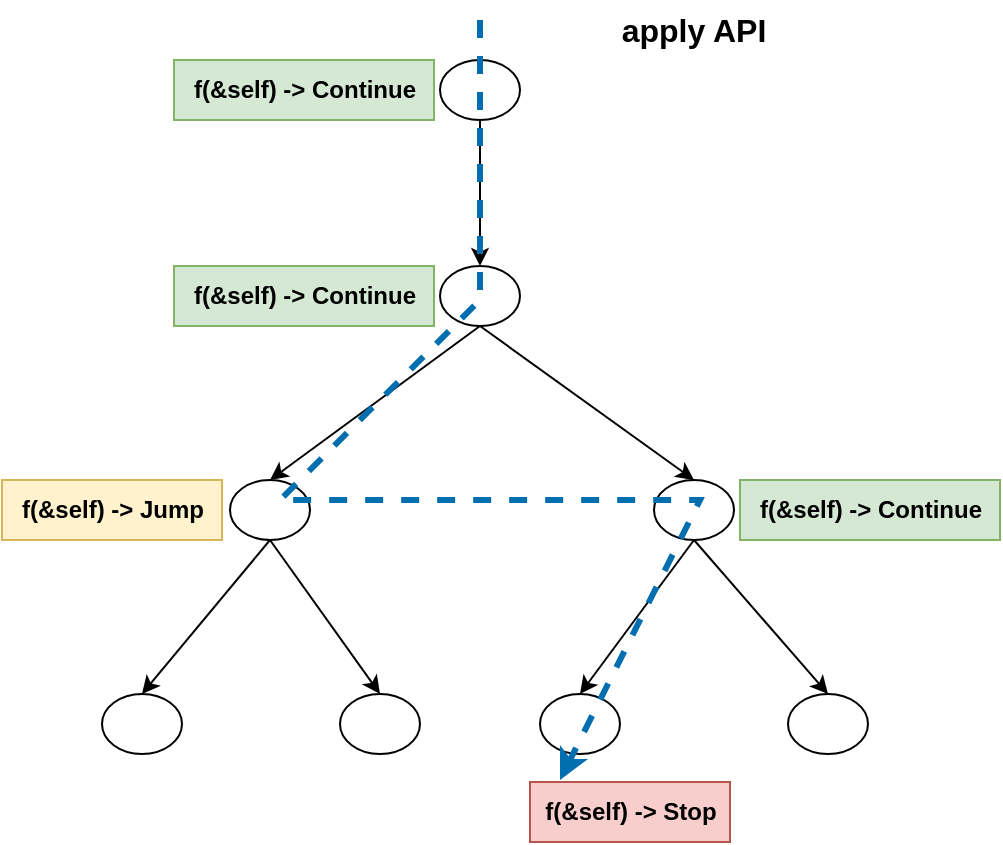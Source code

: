 <mxfile version="24.2.5" type="device">
  <diagram name="第 1 页" id="dXLy8tUOD5s7d3kP683k">
    <mxGraphModel dx="2074" dy="1196" grid="1" gridSize="10" guides="1" tooltips="1" connect="1" arrows="1" fold="1" page="1" pageScale="1" pageWidth="827" pageHeight="1169" math="0" shadow="0">
      <root>
        <mxCell id="0" />
        <mxCell id="1" parent="0" />
        <mxCell id="3kTxkDxj6JEvcoEtv5nt-1" value="" style="ellipse;whiteSpace=wrap;html=1;" vertex="1" parent="1">
          <mxGeometry x="350" y="230" width="40" height="30" as="geometry" />
        </mxCell>
        <mxCell id="3kTxkDxj6JEvcoEtv5nt-2" value="" style="ellipse;whiteSpace=wrap;html=1;" vertex="1" parent="1">
          <mxGeometry x="350" y="333" width="40" height="30" as="geometry" />
        </mxCell>
        <mxCell id="3kTxkDxj6JEvcoEtv5nt-5" value="" style="ellipse;whiteSpace=wrap;html=1;" vertex="1" parent="1">
          <mxGeometry x="245" y="440" width="40" height="30" as="geometry" />
        </mxCell>
        <mxCell id="3kTxkDxj6JEvcoEtv5nt-10" value="" style="ellipse;whiteSpace=wrap;html=1;" vertex="1" parent="1">
          <mxGeometry x="181" y="547" width="40" height="30" as="geometry" />
        </mxCell>
        <mxCell id="3kTxkDxj6JEvcoEtv5nt-12" value="" style="ellipse;whiteSpace=wrap;html=1;" vertex="1" parent="1">
          <mxGeometry x="300" y="547" width="40" height="30" as="geometry" />
        </mxCell>
        <mxCell id="3kTxkDxj6JEvcoEtv5nt-13" value="" style="endArrow=classic;html=1;rounded=0;entryX=0.5;entryY=0;entryDx=0;entryDy=0;exitX=0.5;exitY=1;exitDx=0;exitDy=0;" edge="1" parent="1" source="3kTxkDxj6JEvcoEtv5nt-5" target="3kTxkDxj6JEvcoEtv5nt-10">
          <mxGeometry width="50" height="50" relative="1" as="geometry">
            <mxPoint x="75" y="520" as="sourcePoint" />
            <mxPoint x="125" y="470" as="targetPoint" />
          </mxGeometry>
        </mxCell>
        <mxCell id="3kTxkDxj6JEvcoEtv5nt-14" value="" style="endArrow=classic;html=1;rounded=0;exitX=0.5;exitY=1;exitDx=0;exitDy=0;entryX=0.5;entryY=0;entryDx=0;entryDy=0;" edge="1" parent="1" source="3kTxkDxj6JEvcoEtv5nt-5" target="3kTxkDxj6JEvcoEtv5nt-12">
          <mxGeometry width="50" height="50" relative="1" as="geometry">
            <mxPoint x="385" y="620" as="sourcePoint" />
            <mxPoint x="299" y="500" as="targetPoint" />
          </mxGeometry>
        </mxCell>
        <mxCell id="3kTxkDxj6JEvcoEtv5nt-15" value="" style="ellipse;whiteSpace=wrap;html=1;" vertex="1" parent="1">
          <mxGeometry x="457" y="440" width="40" height="30" as="geometry" />
        </mxCell>
        <mxCell id="3kTxkDxj6JEvcoEtv5nt-16" value="" style="ellipse;whiteSpace=wrap;html=1;" vertex="1" parent="1">
          <mxGeometry x="400" y="547" width="40" height="30" as="geometry" />
        </mxCell>
        <mxCell id="3kTxkDxj6JEvcoEtv5nt-17" value="" style="ellipse;whiteSpace=wrap;html=1;" vertex="1" parent="1">
          <mxGeometry x="524" y="547" width="40" height="30" as="geometry" />
        </mxCell>
        <mxCell id="3kTxkDxj6JEvcoEtv5nt-18" value="" style="endArrow=classic;html=1;rounded=0;entryX=0.5;entryY=0;entryDx=0;entryDy=0;exitX=0.5;exitY=1;exitDx=0;exitDy=0;" edge="1" parent="1" source="3kTxkDxj6JEvcoEtv5nt-15" target="3kTxkDxj6JEvcoEtv5nt-16">
          <mxGeometry width="50" height="50" relative="1" as="geometry">
            <mxPoint x="287" y="520" as="sourcePoint" />
            <mxPoint x="337" y="470" as="targetPoint" />
          </mxGeometry>
        </mxCell>
        <mxCell id="3kTxkDxj6JEvcoEtv5nt-19" value="" style="endArrow=classic;html=1;rounded=0;exitX=0.5;exitY=1;exitDx=0;exitDy=0;entryX=0.5;entryY=0;entryDx=0;entryDy=0;" edge="1" parent="1" source="3kTxkDxj6JEvcoEtv5nt-15" target="3kTxkDxj6JEvcoEtv5nt-17">
          <mxGeometry width="50" height="50" relative="1" as="geometry">
            <mxPoint x="597" y="620" as="sourcePoint" />
            <mxPoint x="511" y="500" as="targetPoint" />
          </mxGeometry>
        </mxCell>
        <mxCell id="3kTxkDxj6JEvcoEtv5nt-20" value="" style="endArrow=classic;html=1;rounded=0;entryX=0.5;entryY=0;entryDx=0;entryDy=0;exitX=0.5;exitY=1;exitDx=0;exitDy=0;" edge="1" parent="1" source="3kTxkDxj6JEvcoEtv5nt-2" target="3kTxkDxj6JEvcoEtv5nt-5">
          <mxGeometry width="50" height="50" relative="1" as="geometry">
            <mxPoint x="190" y="413" as="sourcePoint" />
            <mxPoint x="240" y="363" as="targetPoint" />
          </mxGeometry>
        </mxCell>
        <mxCell id="3kTxkDxj6JEvcoEtv5nt-21" value="" style="endArrow=classic;html=1;rounded=0;exitX=0.5;exitY=1;exitDx=0;exitDy=0;entryX=0.5;entryY=0;entryDx=0;entryDy=0;" edge="1" parent="1" source="3kTxkDxj6JEvcoEtv5nt-2" target="3kTxkDxj6JEvcoEtv5nt-15">
          <mxGeometry width="50" height="50" relative="1" as="geometry">
            <mxPoint x="510" y="353" as="sourcePoint" />
            <mxPoint x="560" y="303" as="targetPoint" />
          </mxGeometry>
        </mxCell>
        <mxCell id="3kTxkDxj6JEvcoEtv5nt-22" value="apply API" style="text;html=1;align=center;verticalAlign=middle;whiteSpace=wrap;rounded=0;fontStyle=1;fontSize=16;" vertex="1" parent="1">
          <mxGeometry x="432" y="200" width="90" height="30" as="geometry" />
        </mxCell>
        <mxCell id="3kTxkDxj6JEvcoEtv5nt-24" value="" style="endArrow=classic;html=1;rounded=0;entryX=0.5;entryY=0;entryDx=0;entryDy=0;exitX=0.5;exitY=1;exitDx=0;exitDy=0;" edge="1" parent="1" source="3kTxkDxj6JEvcoEtv5nt-1" target="3kTxkDxj6JEvcoEtv5nt-2">
          <mxGeometry width="50" height="50" relative="1" as="geometry">
            <mxPoint x="270" y="280" as="sourcePoint" />
            <mxPoint x="320" y="230" as="targetPoint" />
          </mxGeometry>
        </mxCell>
        <mxCell id="3kTxkDxj6JEvcoEtv5nt-28" value="f(&amp;amp;self) -&amp;gt; Continue" style="text;html=1;align=center;verticalAlign=middle;resizable=0;points=[];autosize=1;strokeColor=#82b366;fillColor=#d5e8d4;fontStyle=1" vertex="1" parent="1">
          <mxGeometry x="217" y="230" width="130" height="30" as="geometry" />
        </mxCell>
        <mxCell id="3kTxkDxj6JEvcoEtv5nt-30" value="" style="endArrow=classic;html=1;rounded=0;dashed=1;fillColor=#1ba1e2;strokeColor=#006EAF;strokeWidth=3;" edge="1" parent="1">
          <mxGeometry width="50" height="50" relative="1" as="geometry">
            <mxPoint x="370" y="210" as="sourcePoint" />
            <mxPoint x="410" y="590" as="targetPoint" />
            <Array as="points">
              <mxPoint x="370" y="350" />
              <mxPoint x="270" y="450" />
              <mxPoint x="480" y="450" />
            </Array>
          </mxGeometry>
        </mxCell>
        <mxCell id="3kTxkDxj6JEvcoEtv5nt-31" value="f(&amp;amp;self) -&amp;gt; Continue" style="text;html=1;align=center;verticalAlign=middle;resizable=0;points=[];autosize=1;strokeColor=#82b366;fillColor=#d5e8d4;fontStyle=1" vertex="1" parent="1">
          <mxGeometry x="217" y="333" width="130" height="30" as="geometry" />
        </mxCell>
        <mxCell id="3kTxkDxj6JEvcoEtv5nt-32" value="f(&amp;amp;self) -&amp;gt; Jump" style="text;html=1;align=center;verticalAlign=middle;resizable=0;points=[];autosize=1;strokeColor=#d6b656;fillColor=#fff2cc;fontStyle=1" vertex="1" parent="1">
          <mxGeometry x="131" y="440" width="110" height="30" as="geometry" />
        </mxCell>
        <mxCell id="3kTxkDxj6JEvcoEtv5nt-34" value="f(&amp;amp;self) -&amp;gt; Continue" style="text;html=1;align=center;verticalAlign=middle;resizable=0;points=[];autosize=1;strokeColor=#82b366;fillColor=#d5e8d4;fontStyle=1" vertex="1" parent="1">
          <mxGeometry x="500" y="440" width="130" height="30" as="geometry" />
        </mxCell>
        <mxCell id="3kTxkDxj6JEvcoEtv5nt-35" value="f(&amp;amp;self) -&amp;gt; Stop" style="text;html=1;align=center;verticalAlign=middle;resizable=0;points=[];autosize=1;strokeColor=#b85450;fillColor=#f8cecc;fontStyle=1" vertex="1" parent="1">
          <mxGeometry x="395" y="591" width="100" height="30" as="geometry" />
        </mxCell>
      </root>
    </mxGraphModel>
  </diagram>
</mxfile>
